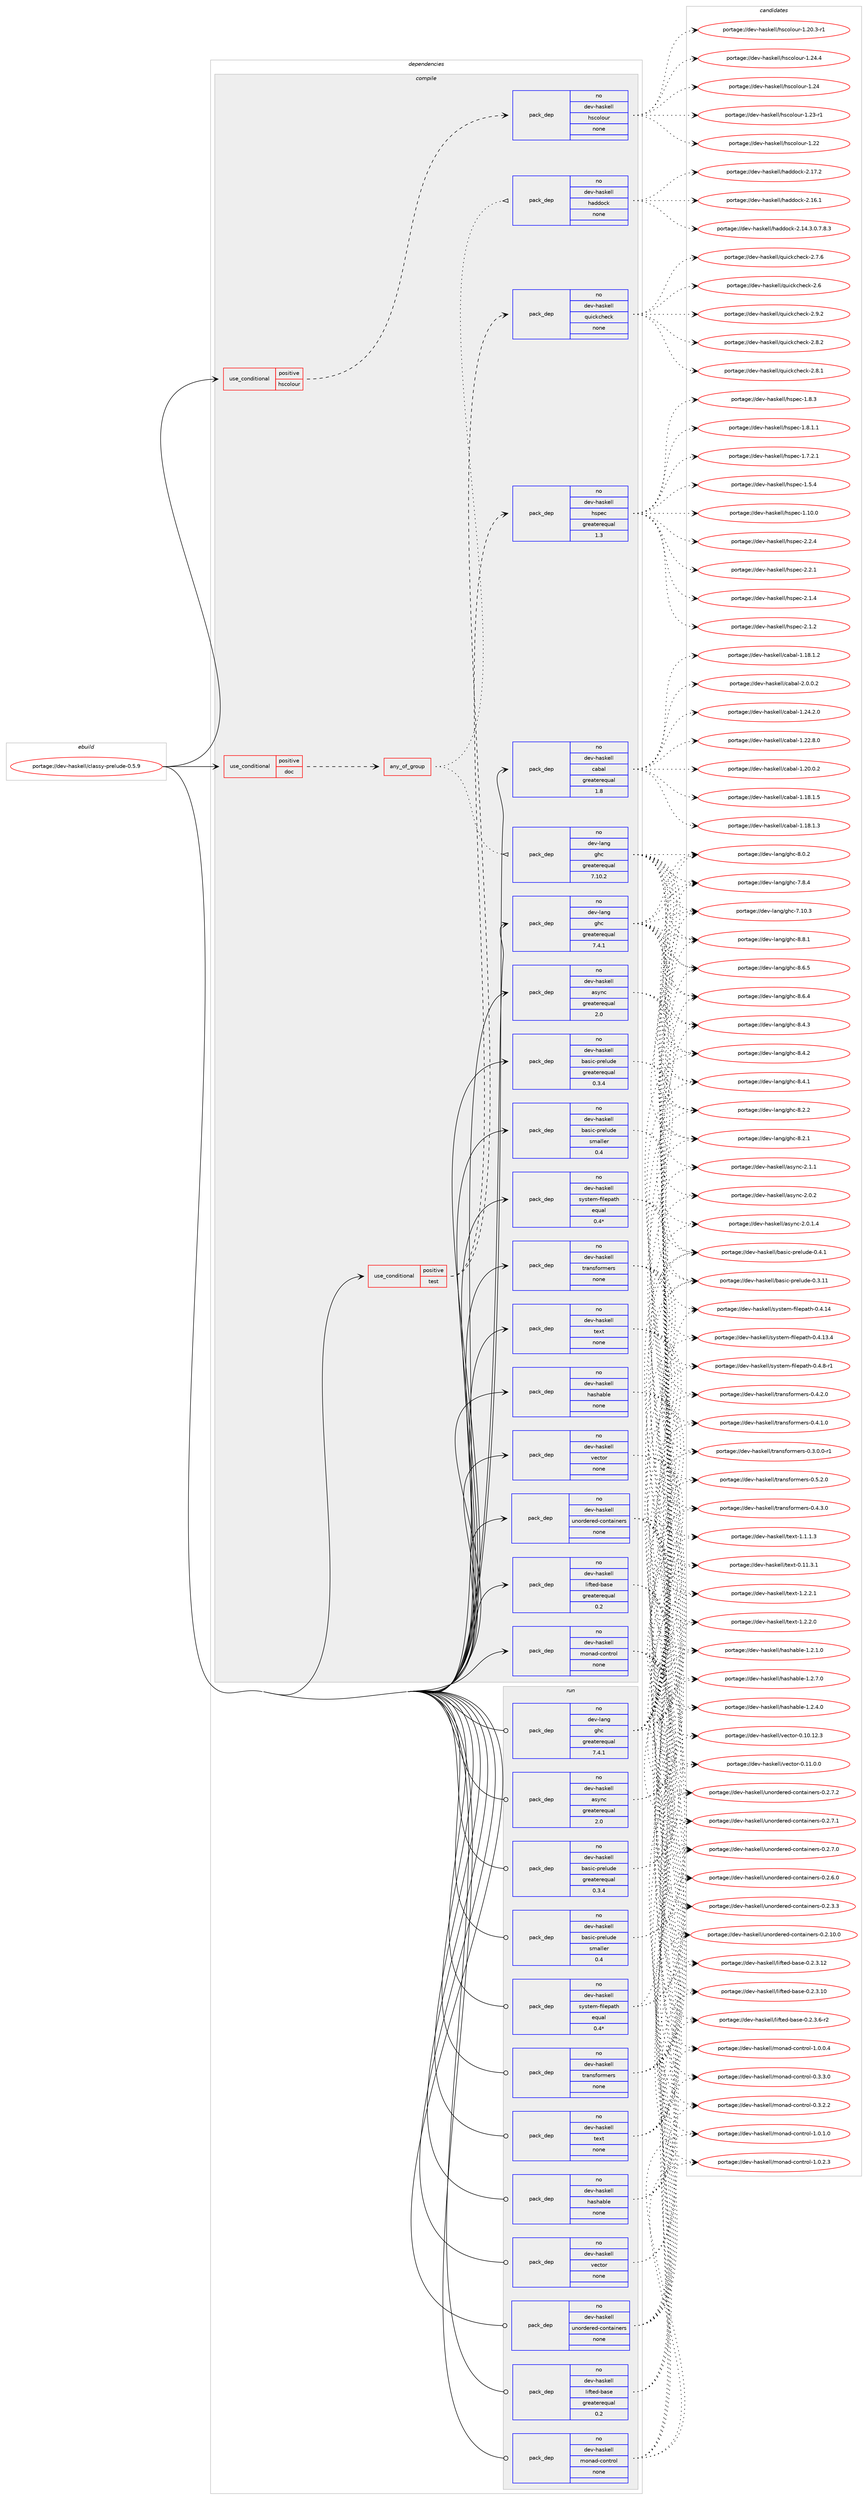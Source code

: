 digraph prolog {

# *************
# Graph options
# *************

newrank=true;
concentrate=true;
compound=true;
graph [rankdir=LR,fontname=Helvetica,fontsize=10,ranksep=1.5];#, ranksep=2.5, nodesep=0.2];
edge  [arrowhead=vee];
node  [fontname=Helvetica,fontsize=10];

# **********
# The ebuild
# **********

subgraph cluster_leftcol {
color=gray;
rank=same;
label=<<i>ebuild</i>>;
id [label="portage://dev-haskell/classy-prelude-0.5.9", color=red, width=4, href="../dev-haskell/classy-prelude-0.5.9.svg"];
}

# ****************
# The dependencies
# ****************

subgraph cluster_midcol {
color=gray;
label=<<i>dependencies</i>>;
subgraph cluster_compile {
fillcolor="#eeeeee";
style=filled;
label=<<i>compile</i>>;
subgraph cond134633 {
dependency568300 [label=<<TABLE BORDER="0" CELLBORDER="1" CELLSPACING="0" CELLPADDING="4"><TR><TD ROWSPAN="3" CELLPADDING="10">use_conditional</TD></TR><TR><TD>positive</TD></TR><TR><TD>doc</TD></TR></TABLE>>, shape=none, color=red];
subgraph any6698 {
dependency568301 [label=<<TABLE BORDER="0" CELLBORDER="1" CELLSPACING="0" CELLPADDING="4"><TR><TD CELLPADDING="10">any_of_group</TD></TR></TABLE>>, shape=none, color=red];subgraph pack426732 {
dependency568302 [label=<<TABLE BORDER="0" CELLBORDER="1" CELLSPACING="0" CELLPADDING="4" WIDTH="220"><TR><TD ROWSPAN="6" CELLPADDING="30">pack_dep</TD></TR><TR><TD WIDTH="110">no</TD></TR><TR><TD>dev-haskell</TD></TR><TR><TD>haddock</TD></TR><TR><TD>none</TD></TR><TR><TD></TD></TR></TABLE>>, shape=none, color=blue];
}
dependency568301:e -> dependency568302:w [weight=20,style="dotted",arrowhead="oinv"];
subgraph pack426733 {
dependency568303 [label=<<TABLE BORDER="0" CELLBORDER="1" CELLSPACING="0" CELLPADDING="4" WIDTH="220"><TR><TD ROWSPAN="6" CELLPADDING="30">pack_dep</TD></TR><TR><TD WIDTH="110">no</TD></TR><TR><TD>dev-lang</TD></TR><TR><TD>ghc</TD></TR><TR><TD>greaterequal</TD></TR><TR><TD>7.10.2</TD></TR></TABLE>>, shape=none, color=blue];
}
dependency568301:e -> dependency568303:w [weight=20,style="dotted",arrowhead="oinv"];
}
dependency568300:e -> dependency568301:w [weight=20,style="dashed",arrowhead="vee"];
}
id:e -> dependency568300:w [weight=20,style="solid",arrowhead="vee"];
subgraph cond134634 {
dependency568304 [label=<<TABLE BORDER="0" CELLBORDER="1" CELLSPACING="0" CELLPADDING="4"><TR><TD ROWSPAN="3" CELLPADDING="10">use_conditional</TD></TR><TR><TD>positive</TD></TR><TR><TD>hscolour</TD></TR></TABLE>>, shape=none, color=red];
subgraph pack426734 {
dependency568305 [label=<<TABLE BORDER="0" CELLBORDER="1" CELLSPACING="0" CELLPADDING="4" WIDTH="220"><TR><TD ROWSPAN="6" CELLPADDING="30">pack_dep</TD></TR><TR><TD WIDTH="110">no</TD></TR><TR><TD>dev-haskell</TD></TR><TR><TD>hscolour</TD></TR><TR><TD>none</TD></TR><TR><TD></TD></TR></TABLE>>, shape=none, color=blue];
}
dependency568304:e -> dependency568305:w [weight=20,style="dashed",arrowhead="vee"];
}
id:e -> dependency568304:w [weight=20,style="solid",arrowhead="vee"];
subgraph cond134635 {
dependency568306 [label=<<TABLE BORDER="0" CELLBORDER="1" CELLSPACING="0" CELLPADDING="4"><TR><TD ROWSPAN="3" CELLPADDING="10">use_conditional</TD></TR><TR><TD>positive</TD></TR><TR><TD>test</TD></TR></TABLE>>, shape=none, color=red];
subgraph pack426735 {
dependency568307 [label=<<TABLE BORDER="0" CELLBORDER="1" CELLSPACING="0" CELLPADDING="4" WIDTH="220"><TR><TD ROWSPAN="6" CELLPADDING="30">pack_dep</TD></TR><TR><TD WIDTH="110">no</TD></TR><TR><TD>dev-haskell</TD></TR><TR><TD>hspec</TD></TR><TR><TD>greaterequal</TD></TR><TR><TD>1.3</TD></TR></TABLE>>, shape=none, color=blue];
}
dependency568306:e -> dependency568307:w [weight=20,style="dashed",arrowhead="vee"];
subgraph pack426736 {
dependency568308 [label=<<TABLE BORDER="0" CELLBORDER="1" CELLSPACING="0" CELLPADDING="4" WIDTH="220"><TR><TD ROWSPAN="6" CELLPADDING="30">pack_dep</TD></TR><TR><TD WIDTH="110">no</TD></TR><TR><TD>dev-haskell</TD></TR><TR><TD>quickcheck</TD></TR><TR><TD>none</TD></TR><TR><TD></TD></TR></TABLE>>, shape=none, color=blue];
}
dependency568306:e -> dependency568308:w [weight=20,style="dashed",arrowhead="vee"];
}
id:e -> dependency568306:w [weight=20,style="solid",arrowhead="vee"];
subgraph pack426737 {
dependency568309 [label=<<TABLE BORDER="0" CELLBORDER="1" CELLSPACING="0" CELLPADDING="4" WIDTH="220"><TR><TD ROWSPAN="6" CELLPADDING="30">pack_dep</TD></TR><TR><TD WIDTH="110">no</TD></TR><TR><TD>dev-haskell</TD></TR><TR><TD>async</TD></TR><TR><TD>greaterequal</TD></TR><TR><TD>2.0</TD></TR></TABLE>>, shape=none, color=blue];
}
id:e -> dependency568309:w [weight=20,style="solid",arrowhead="vee"];
subgraph pack426738 {
dependency568310 [label=<<TABLE BORDER="0" CELLBORDER="1" CELLSPACING="0" CELLPADDING="4" WIDTH="220"><TR><TD ROWSPAN="6" CELLPADDING="30">pack_dep</TD></TR><TR><TD WIDTH="110">no</TD></TR><TR><TD>dev-haskell</TD></TR><TR><TD>basic-prelude</TD></TR><TR><TD>greaterequal</TD></TR><TR><TD>0.3.4</TD></TR></TABLE>>, shape=none, color=blue];
}
id:e -> dependency568310:w [weight=20,style="solid",arrowhead="vee"];
subgraph pack426739 {
dependency568311 [label=<<TABLE BORDER="0" CELLBORDER="1" CELLSPACING="0" CELLPADDING="4" WIDTH="220"><TR><TD ROWSPAN="6" CELLPADDING="30">pack_dep</TD></TR><TR><TD WIDTH="110">no</TD></TR><TR><TD>dev-haskell</TD></TR><TR><TD>basic-prelude</TD></TR><TR><TD>smaller</TD></TR><TR><TD>0.4</TD></TR></TABLE>>, shape=none, color=blue];
}
id:e -> dependency568311:w [weight=20,style="solid",arrowhead="vee"];
subgraph pack426740 {
dependency568312 [label=<<TABLE BORDER="0" CELLBORDER="1" CELLSPACING="0" CELLPADDING="4" WIDTH="220"><TR><TD ROWSPAN="6" CELLPADDING="30">pack_dep</TD></TR><TR><TD WIDTH="110">no</TD></TR><TR><TD>dev-haskell</TD></TR><TR><TD>cabal</TD></TR><TR><TD>greaterequal</TD></TR><TR><TD>1.8</TD></TR></TABLE>>, shape=none, color=blue];
}
id:e -> dependency568312:w [weight=20,style="solid",arrowhead="vee"];
subgraph pack426741 {
dependency568313 [label=<<TABLE BORDER="0" CELLBORDER="1" CELLSPACING="0" CELLPADDING="4" WIDTH="220"><TR><TD ROWSPAN="6" CELLPADDING="30">pack_dep</TD></TR><TR><TD WIDTH="110">no</TD></TR><TR><TD>dev-haskell</TD></TR><TR><TD>hashable</TD></TR><TR><TD>none</TD></TR><TR><TD></TD></TR></TABLE>>, shape=none, color=blue];
}
id:e -> dependency568313:w [weight=20,style="solid",arrowhead="vee"];
subgraph pack426742 {
dependency568314 [label=<<TABLE BORDER="0" CELLBORDER="1" CELLSPACING="0" CELLPADDING="4" WIDTH="220"><TR><TD ROWSPAN="6" CELLPADDING="30">pack_dep</TD></TR><TR><TD WIDTH="110">no</TD></TR><TR><TD>dev-haskell</TD></TR><TR><TD>lifted-base</TD></TR><TR><TD>greaterequal</TD></TR><TR><TD>0.2</TD></TR></TABLE>>, shape=none, color=blue];
}
id:e -> dependency568314:w [weight=20,style="solid",arrowhead="vee"];
subgraph pack426743 {
dependency568315 [label=<<TABLE BORDER="0" CELLBORDER="1" CELLSPACING="0" CELLPADDING="4" WIDTH="220"><TR><TD ROWSPAN="6" CELLPADDING="30">pack_dep</TD></TR><TR><TD WIDTH="110">no</TD></TR><TR><TD>dev-haskell</TD></TR><TR><TD>monad-control</TD></TR><TR><TD>none</TD></TR><TR><TD></TD></TR></TABLE>>, shape=none, color=blue];
}
id:e -> dependency568315:w [weight=20,style="solid",arrowhead="vee"];
subgraph pack426744 {
dependency568316 [label=<<TABLE BORDER="0" CELLBORDER="1" CELLSPACING="0" CELLPADDING="4" WIDTH="220"><TR><TD ROWSPAN="6" CELLPADDING="30">pack_dep</TD></TR><TR><TD WIDTH="110">no</TD></TR><TR><TD>dev-haskell</TD></TR><TR><TD>system-filepath</TD></TR><TR><TD>equal</TD></TR><TR><TD>0.4*</TD></TR></TABLE>>, shape=none, color=blue];
}
id:e -> dependency568316:w [weight=20,style="solid",arrowhead="vee"];
subgraph pack426745 {
dependency568317 [label=<<TABLE BORDER="0" CELLBORDER="1" CELLSPACING="0" CELLPADDING="4" WIDTH="220"><TR><TD ROWSPAN="6" CELLPADDING="30">pack_dep</TD></TR><TR><TD WIDTH="110">no</TD></TR><TR><TD>dev-haskell</TD></TR><TR><TD>text</TD></TR><TR><TD>none</TD></TR><TR><TD></TD></TR></TABLE>>, shape=none, color=blue];
}
id:e -> dependency568317:w [weight=20,style="solid",arrowhead="vee"];
subgraph pack426746 {
dependency568318 [label=<<TABLE BORDER="0" CELLBORDER="1" CELLSPACING="0" CELLPADDING="4" WIDTH="220"><TR><TD ROWSPAN="6" CELLPADDING="30">pack_dep</TD></TR><TR><TD WIDTH="110">no</TD></TR><TR><TD>dev-haskell</TD></TR><TR><TD>transformers</TD></TR><TR><TD>none</TD></TR><TR><TD></TD></TR></TABLE>>, shape=none, color=blue];
}
id:e -> dependency568318:w [weight=20,style="solid",arrowhead="vee"];
subgraph pack426747 {
dependency568319 [label=<<TABLE BORDER="0" CELLBORDER="1" CELLSPACING="0" CELLPADDING="4" WIDTH="220"><TR><TD ROWSPAN="6" CELLPADDING="30">pack_dep</TD></TR><TR><TD WIDTH="110">no</TD></TR><TR><TD>dev-haskell</TD></TR><TR><TD>unordered-containers</TD></TR><TR><TD>none</TD></TR><TR><TD></TD></TR></TABLE>>, shape=none, color=blue];
}
id:e -> dependency568319:w [weight=20,style="solid",arrowhead="vee"];
subgraph pack426748 {
dependency568320 [label=<<TABLE BORDER="0" CELLBORDER="1" CELLSPACING="0" CELLPADDING="4" WIDTH="220"><TR><TD ROWSPAN="6" CELLPADDING="30">pack_dep</TD></TR><TR><TD WIDTH="110">no</TD></TR><TR><TD>dev-haskell</TD></TR><TR><TD>vector</TD></TR><TR><TD>none</TD></TR><TR><TD></TD></TR></TABLE>>, shape=none, color=blue];
}
id:e -> dependency568320:w [weight=20,style="solid",arrowhead="vee"];
subgraph pack426749 {
dependency568321 [label=<<TABLE BORDER="0" CELLBORDER="1" CELLSPACING="0" CELLPADDING="4" WIDTH="220"><TR><TD ROWSPAN="6" CELLPADDING="30">pack_dep</TD></TR><TR><TD WIDTH="110">no</TD></TR><TR><TD>dev-lang</TD></TR><TR><TD>ghc</TD></TR><TR><TD>greaterequal</TD></TR><TR><TD>7.4.1</TD></TR></TABLE>>, shape=none, color=blue];
}
id:e -> dependency568321:w [weight=20,style="solid",arrowhead="vee"];
}
subgraph cluster_compileandrun {
fillcolor="#eeeeee";
style=filled;
label=<<i>compile and run</i>>;
}
subgraph cluster_run {
fillcolor="#eeeeee";
style=filled;
label=<<i>run</i>>;
subgraph pack426750 {
dependency568322 [label=<<TABLE BORDER="0" CELLBORDER="1" CELLSPACING="0" CELLPADDING="4" WIDTH="220"><TR><TD ROWSPAN="6" CELLPADDING="30">pack_dep</TD></TR><TR><TD WIDTH="110">no</TD></TR><TR><TD>dev-haskell</TD></TR><TR><TD>async</TD></TR><TR><TD>greaterequal</TD></TR><TR><TD>2.0</TD></TR></TABLE>>, shape=none, color=blue];
}
id:e -> dependency568322:w [weight=20,style="solid",arrowhead="odot"];
subgraph pack426751 {
dependency568323 [label=<<TABLE BORDER="0" CELLBORDER="1" CELLSPACING="0" CELLPADDING="4" WIDTH="220"><TR><TD ROWSPAN="6" CELLPADDING="30">pack_dep</TD></TR><TR><TD WIDTH="110">no</TD></TR><TR><TD>dev-haskell</TD></TR><TR><TD>basic-prelude</TD></TR><TR><TD>greaterequal</TD></TR><TR><TD>0.3.4</TD></TR></TABLE>>, shape=none, color=blue];
}
id:e -> dependency568323:w [weight=20,style="solid",arrowhead="odot"];
subgraph pack426752 {
dependency568324 [label=<<TABLE BORDER="0" CELLBORDER="1" CELLSPACING="0" CELLPADDING="4" WIDTH="220"><TR><TD ROWSPAN="6" CELLPADDING="30">pack_dep</TD></TR><TR><TD WIDTH="110">no</TD></TR><TR><TD>dev-haskell</TD></TR><TR><TD>basic-prelude</TD></TR><TR><TD>smaller</TD></TR><TR><TD>0.4</TD></TR></TABLE>>, shape=none, color=blue];
}
id:e -> dependency568324:w [weight=20,style="solid",arrowhead="odot"];
subgraph pack426753 {
dependency568325 [label=<<TABLE BORDER="0" CELLBORDER="1" CELLSPACING="0" CELLPADDING="4" WIDTH="220"><TR><TD ROWSPAN="6" CELLPADDING="30">pack_dep</TD></TR><TR><TD WIDTH="110">no</TD></TR><TR><TD>dev-haskell</TD></TR><TR><TD>hashable</TD></TR><TR><TD>none</TD></TR><TR><TD></TD></TR></TABLE>>, shape=none, color=blue];
}
id:e -> dependency568325:w [weight=20,style="solid",arrowhead="odot"];
subgraph pack426754 {
dependency568326 [label=<<TABLE BORDER="0" CELLBORDER="1" CELLSPACING="0" CELLPADDING="4" WIDTH="220"><TR><TD ROWSPAN="6" CELLPADDING="30">pack_dep</TD></TR><TR><TD WIDTH="110">no</TD></TR><TR><TD>dev-haskell</TD></TR><TR><TD>lifted-base</TD></TR><TR><TD>greaterequal</TD></TR><TR><TD>0.2</TD></TR></TABLE>>, shape=none, color=blue];
}
id:e -> dependency568326:w [weight=20,style="solid",arrowhead="odot"];
subgraph pack426755 {
dependency568327 [label=<<TABLE BORDER="0" CELLBORDER="1" CELLSPACING="0" CELLPADDING="4" WIDTH="220"><TR><TD ROWSPAN="6" CELLPADDING="30">pack_dep</TD></TR><TR><TD WIDTH="110">no</TD></TR><TR><TD>dev-haskell</TD></TR><TR><TD>monad-control</TD></TR><TR><TD>none</TD></TR><TR><TD></TD></TR></TABLE>>, shape=none, color=blue];
}
id:e -> dependency568327:w [weight=20,style="solid",arrowhead="odot"];
subgraph pack426756 {
dependency568328 [label=<<TABLE BORDER="0" CELLBORDER="1" CELLSPACING="0" CELLPADDING="4" WIDTH="220"><TR><TD ROWSPAN="6" CELLPADDING="30">pack_dep</TD></TR><TR><TD WIDTH="110">no</TD></TR><TR><TD>dev-haskell</TD></TR><TR><TD>system-filepath</TD></TR><TR><TD>equal</TD></TR><TR><TD>0.4*</TD></TR></TABLE>>, shape=none, color=blue];
}
id:e -> dependency568328:w [weight=20,style="solid",arrowhead="odot"];
subgraph pack426757 {
dependency568329 [label=<<TABLE BORDER="0" CELLBORDER="1" CELLSPACING="0" CELLPADDING="4" WIDTH="220"><TR><TD ROWSPAN="6" CELLPADDING="30">pack_dep</TD></TR><TR><TD WIDTH="110">no</TD></TR><TR><TD>dev-haskell</TD></TR><TR><TD>text</TD></TR><TR><TD>none</TD></TR><TR><TD></TD></TR></TABLE>>, shape=none, color=blue];
}
id:e -> dependency568329:w [weight=20,style="solid",arrowhead="odot"];
subgraph pack426758 {
dependency568330 [label=<<TABLE BORDER="0" CELLBORDER="1" CELLSPACING="0" CELLPADDING="4" WIDTH="220"><TR><TD ROWSPAN="6" CELLPADDING="30">pack_dep</TD></TR><TR><TD WIDTH="110">no</TD></TR><TR><TD>dev-haskell</TD></TR><TR><TD>transformers</TD></TR><TR><TD>none</TD></TR><TR><TD></TD></TR></TABLE>>, shape=none, color=blue];
}
id:e -> dependency568330:w [weight=20,style="solid",arrowhead="odot"];
subgraph pack426759 {
dependency568331 [label=<<TABLE BORDER="0" CELLBORDER="1" CELLSPACING="0" CELLPADDING="4" WIDTH="220"><TR><TD ROWSPAN="6" CELLPADDING="30">pack_dep</TD></TR><TR><TD WIDTH="110">no</TD></TR><TR><TD>dev-haskell</TD></TR><TR><TD>unordered-containers</TD></TR><TR><TD>none</TD></TR><TR><TD></TD></TR></TABLE>>, shape=none, color=blue];
}
id:e -> dependency568331:w [weight=20,style="solid",arrowhead="odot"];
subgraph pack426760 {
dependency568332 [label=<<TABLE BORDER="0" CELLBORDER="1" CELLSPACING="0" CELLPADDING="4" WIDTH="220"><TR><TD ROWSPAN="6" CELLPADDING="30">pack_dep</TD></TR><TR><TD WIDTH="110">no</TD></TR><TR><TD>dev-haskell</TD></TR><TR><TD>vector</TD></TR><TR><TD>none</TD></TR><TR><TD></TD></TR></TABLE>>, shape=none, color=blue];
}
id:e -> dependency568332:w [weight=20,style="solid",arrowhead="odot"];
subgraph pack426761 {
dependency568333 [label=<<TABLE BORDER="0" CELLBORDER="1" CELLSPACING="0" CELLPADDING="4" WIDTH="220"><TR><TD ROWSPAN="6" CELLPADDING="30">pack_dep</TD></TR><TR><TD WIDTH="110">no</TD></TR><TR><TD>dev-lang</TD></TR><TR><TD>ghc</TD></TR><TR><TD>greaterequal</TD></TR><TR><TD>7.4.1</TD></TR></TABLE>>, shape=none, color=blue];
}
id:e -> dependency568333:w [weight=20,style="solid",arrowhead="odot"];
}
}

# **************
# The candidates
# **************

subgraph cluster_choices {
rank=same;
color=gray;
label=<<i>candidates</i>>;

subgraph choice426732 {
color=black;
nodesep=1;
choice100101118451049711510710110810847104971001001119910745504649554650 [label="portage://dev-haskell/haddock-2.17.2", color=red, width=4,href="../dev-haskell/haddock-2.17.2.svg"];
choice100101118451049711510710110810847104971001001119910745504649544649 [label="portage://dev-haskell/haddock-2.16.1", color=red, width=4,href="../dev-haskell/haddock-2.16.1.svg"];
choice1001011184510497115107101108108471049710010011199107455046495246514648465546564651 [label="portage://dev-haskell/haddock-2.14.3.0.7.8.3", color=red, width=4,href="../dev-haskell/haddock-2.14.3.0.7.8.3.svg"];
dependency568302:e -> choice100101118451049711510710110810847104971001001119910745504649554650:w [style=dotted,weight="100"];
dependency568302:e -> choice100101118451049711510710110810847104971001001119910745504649544649:w [style=dotted,weight="100"];
dependency568302:e -> choice1001011184510497115107101108108471049710010011199107455046495246514648465546564651:w [style=dotted,weight="100"];
}
subgraph choice426733 {
color=black;
nodesep=1;
choice10010111845108971101034710310499455646564649 [label="portage://dev-lang/ghc-8.8.1", color=red, width=4,href="../dev-lang/ghc-8.8.1.svg"];
choice10010111845108971101034710310499455646544653 [label="portage://dev-lang/ghc-8.6.5", color=red, width=4,href="../dev-lang/ghc-8.6.5.svg"];
choice10010111845108971101034710310499455646544652 [label="portage://dev-lang/ghc-8.6.4", color=red, width=4,href="../dev-lang/ghc-8.6.4.svg"];
choice10010111845108971101034710310499455646524651 [label="portage://dev-lang/ghc-8.4.3", color=red, width=4,href="../dev-lang/ghc-8.4.3.svg"];
choice10010111845108971101034710310499455646524650 [label="portage://dev-lang/ghc-8.4.2", color=red, width=4,href="../dev-lang/ghc-8.4.2.svg"];
choice10010111845108971101034710310499455646524649 [label="portage://dev-lang/ghc-8.4.1", color=red, width=4,href="../dev-lang/ghc-8.4.1.svg"];
choice10010111845108971101034710310499455646504650 [label="portage://dev-lang/ghc-8.2.2", color=red, width=4,href="../dev-lang/ghc-8.2.2.svg"];
choice10010111845108971101034710310499455646504649 [label="portage://dev-lang/ghc-8.2.1", color=red, width=4,href="../dev-lang/ghc-8.2.1.svg"];
choice10010111845108971101034710310499455646484650 [label="portage://dev-lang/ghc-8.0.2", color=red, width=4,href="../dev-lang/ghc-8.0.2.svg"];
choice10010111845108971101034710310499455546564652 [label="portage://dev-lang/ghc-7.8.4", color=red, width=4,href="../dev-lang/ghc-7.8.4.svg"];
choice1001011184510897110103471031049945554649484651 [label="portage://dev-lang/ghc-7.10.3", color=red, width=4,href="../dev-lang/ghc-7.10.3.svg"];
dependency568303:e -> choice10010111845108971101034710310499455646564649:w [style=dotted,weight="100"];
dependency568303:e -> choice10010111845108971101034710310499455646544653:w [style=dotted,weight="100"];
dependency568303:e -> choice10010111845108971101034710310499455646544652:w [style=dotted,weight="100"];
dependency568303:e -> choice10010111845108971101034710310499455646524651:w [style=dotted,weight="100"];
dependency568303:e -> choice10010111845108971101034710310499455646524650:w [style=dotted,weight="100"];
dependency568303:e -> choice10010111845108971101034710310499455646524649:w [style=dotted,weight="100"];
dependency568303:e -> choice10010111845108971101034710310499455646504650:w [style=dotted,weight="100"];
dependency568303:e -> choice10010111845108971101034710310499455646504649:w [style=dotted,weight="100"];
dependency568303:e -> choice10010111845108971101034710310499455646484650:w [style=dotted,weight="100"];
dependency568303:e -> choice10010111845108971101034710310499455546564652:w [style=dotted,weight="100"];
dependency568303:e -> choice1001011184510897110103471031049945554649484651:w [style=dotted,weight="100"];
}
subgraph choice426734 {
color=black;
nodesep=1;
choice1001011184510497115107101108108471041159911110811111711445494650524652 [label="portage://dev-haskell/hscolour-1.24.4", color=red, width=4,href="../dev-haskell/hscolour-1.24.4.svg"];
choice100101118451049711510710110810847104115991111081111171144549465052 [label="portage://dev-haskell/hscolour-1.24", color=red, width=4,href="../dev-haskell/hscolour-1.24.svg"];
choice1001011184510497115107101108108471041159911110811111711445494650514511449 [label="portage://dev-haskell/hscolour-1.23-r1", color=red, width=4,href="../dev-haskell/hscolour-1.23-r1.svg"];
choice100101118451049711510710110810847104115991111081111171144549465050 [label="portage://dev-haskell/hscolour-1.22", color=red, width=4,href="../dev-haskell/hscolour-1.22.svg"];
choice10010111845104971151071011081084710411599111108111117114454946504846514511449 [label="portage://dev-haskell/hscolour-1.20.3-r1", color=red, width=4,href="../dev-haskell/hscolour-1.20.3-r1.svg"];
dependency568305:e -> choice1001011184510497115107101108108471041159911110811111711445494650524652:w [style=dotted,weight="100"];
dependency568305:e -> choice100101118451049711510710110810847104115991111081111171144549465052:w [style=dotted,weight="100"];
dependency568305:e -> choice1001011184510497115107101108108471041159911110811111711445494650514511449:w [style=dotted,weight="100"];
dependency568305:e -> choice100101118451049711510710110810847104115991111081111171144549465050:w [style=dotted,weight="100"];
dependency568305:e -> choice10010111845104971151071011081084710411599111108111117114454946504846514511449:w [style=dotted,weight="100"];
}
subgraph choice426735 {
color=black;
nodesep=1;
choice10010111845104971151071011081084710411511210199455046504652 [label="portage://dev-haskell/hspec-2.2.4", color=red, width=4,href="../dev-haskell/hspec-2.2.4.svg"];
choice10010111845104971151071011081084710411511210199455046504649 [label="portage://dev-haskell/hspec-2.2.1", color=red, width=4,href="../dev-haskell/hspec-2.2.1.svg"];
choice10010111845104971151071011081084710411511210199455046494652 [label="portage://dev-haskell/hspec-2.1.4", color=red, width=4,href="../dev-haskell/hspec-2.1.4.svg"];
choice10010111845104971151071011081084710411511210199455046494650 [label="portage://dev-haskell/hspec-2.1.2", color=red, width=4,href="../dev-haskell/hspec-2.1.2.svg"];
choice10010111845104971151071011081084710411511210199454946564651 [label="portage://dev-haskell/hspec-1.8.3", color=red, width=4,href="../dev-haskell/hspec-1.8.3.svg"];
choice100101118451049711510710110810847104115112101994549465646494649 [label="portage://dev-haskell/hspec-1.8.1.1", color=red, width=4,href="../dev-haskell/hspec-1.8.1.1.svg"];
choice100101118451049711510710110810847104115112101994549465546504649 [label="portage://dev-haskell/hspec-1.7.2.1", color=red, width=4,href="../dev-haskell/hspec-1.7.2.1.svg"];
choice10010111845104971151071011081084710411511210199454946534652 [label="portage://dev-haskell/hspec-1.5.4", color=red, width=4,href="../dev-haskell/hspec-1.5.4.svg"];
choice1001011184510497115107101108108471041151121019945494649484648 [label="portage://dev-haskell/hspec-1.10.0", color=red, width=4,href="../dev-haskell/hspec-1.10.0.svg"];
dependency568307:e -> choice10010111845104971151071011081084710411511210199455046504652:w [style=dotted,weight="100"];
dependency568307:e -> choice10010111845104971151071011081084710411511210199455046504649:w [style=dotted,weight="100"];
dependency568307:e -> choice10010111845104971151071011081084710411511210199455046494652:w [style=dotted,weight="100"];
dependency568307:e -> choice10010111845104971151071011081084710411511210199455046494650:w [style=dotted,weight="100"];
dependency568307:e -> choice10010111845104971151071011081084710411511210199454946564651:w [style=dotted,weight="100"];
dependency568307:e -> choice100101118451049711510710110810847104115112101994549465646494649:w [style=dotted,weight="100"];
dependency568307:e -> choice100101118451049711510710110810847104115112101994549465546504649:w [style=dotted,weight="100"];
dependency568307:e -> choice10010111845104971151071011081084710411511210199454946534652:w [style=dotted,weight="100"];
dependency568307:e -> choice1001011184510497115107101108108471041151121019945494649484648:w [style=dotted,weight="100"];
}
subgraph choice426736 {
color=black;
nodesep=1;
choice100101118451049711510710110810847113117105991079910410199107455046574650 [label="portage://dev-haskell/quickcheck-2.9.2", color=red, width=4,href="../dev-haskell/quickcheck-2.9.2.svg"];
choice100101118451049711510710110810847113117105991079910410199107455046564650 [label="portage://dev-haskell/quickcheck-2.8.2", color=red, width=4,href="../dev-haskell/quickcheck-2.8.2.svg"];
choice100101118451049711510710110810847113117105991079910410199107455046564649 [label="portage://dev-haskell/quickcheck-2.8.1", color=red, width=4,href="../dev-haskell/quickcheck-2.8.1.svg"];
choice100101118451049711510710110810847113117105991079910410199107455046554654 [label="portage://dev-haskell/quickcheck-2.7.6", color=red, width=4,href="../dev-haskell/quickcheck-2.7.6.svg"];
choice10010111845104971151071011081084711311710599107991041019910745504654 [label="portage://dev-haskell/quickcheck-2.6", color=red, width=4,href="../dev-haskell/quickcheck-2.6.svg"];
dependency568308:e -> choice100101118451049711510710110810847113117105991079910410199107455046574650:w [style=dotted,weight="100"];
dependency568308:e -> choice100101118451049711510710110810847113117105991079910410199107455046564650:w [style=dotted,weight="100"];
dependency568308:e -> choice100101118451049711510710110810847113117105991079910410199107455046564649:w [style=dotted,weight="100"];
dependency568308:e -> choice100101118451049711510710110810847113117105991079910410199107455046554654:w [style=dotted,weight="100"];
dependency568308:e -> choice10010111845104971151071011081084711311710599107991041019910745504654:w [style=dotted,weight="100"];
}
subgraph choice426737 {
color=black;
nodesep=1;
choice1001011184510497115107101108108479711512111099455046494649 [label="portage://dev-haskell/async-2.1.1", color=red, width=4,href="../dev-haskell/async-2.1.1.svg"];
choice1001011184510497115107101108108479711512111099455046484650 [label="portage://dev-haskell/async-2.0.2", color=red, width=4,href="../dev-haskell/async-2.0.2.svg"];
choice10010111845104971151071011081084797115121110994550464846494652 [label="portage://dev-haskell/async-2.0.1.4", color=red, width=4,href="../dev-haskell/async-2.0.1.4.svg"];
dependency568309:e -> choice1001011184510497115107101108108479711512111099455046494649:w [style=dotted,weight="100"];
dependency568309:e -> choice1001011184510497115107101108108479711512111099455046484650:w [style=dotted,weight="100"];
dependency568309:e -> choice10010111845104971151071011081084797115121110994550464846494652:w [style=dotted,weight="100"];
}
subgraph choice426738 {
color=black;
nodesep=1;
choice10010111845104971151071011081084798971151059945112114101108117100101454846524649 [label="portage://dev-haskell/basic-prelude-0.4.1", color=red, width=4,href="../dev-haskell/basic-prelude-0.4.1.svg"];
choice1001011184510497115107101108108479897115105994511211410110811710010145484651464949 [label="portage://dev-haskell/basic-prelude-0.3.11", color=red, width=4,href="../dev-haskell/basic-prelude-0.3.11.svg"];
dependency568310:e -> choice10010111845104971151071011081084798971151059945112114101108117100101454846524649:w [style=dotted,weight="100"];
dependency568310:e -> choice1001011184510497115107101108108479897115105994511211410110811710010145484651464949:w [style=dotted,weight="100"];
}
subgraph choice426739 {
color=black;
nodesep=1;
choice10010111845104971151071011081084798971151059945112114101108117100101454846524649 [label="portage://dev-haskell/basic-prelude-0.4.1", color=red, width=4,href="../dev-haskell/basic-prelude-0.4.1.svg"];
choice1001011184510497115107101108108479897115105994511211410110811710010145484651464949 [label="portage://dev-haskell/basic-prelude-0.3.11", color=red, width=4,href="../dev-haskell/basic-prelude-0.3.11.svg"];
dependency568311:e -> choice10010111845104971151071011081084798971151059945112114101108117100101454846524649:w [style=dotted,weight="100"];
dependency568311:e -> choice1001011184510497115107101108108479897115105994511211410110811710010145484651464949:w [style=dotted,weight="100"];
}
subgraph choice426740 {
color=black;
nodesep=1;
choice100101118451049711510710110810847999798971084550464846484650 [label="portage://dev-haskell/cabal-2.0.0.2", color=red, width=4,href="../dev-haskell/cabal-2.0.0.2.svg"];
choice10010111845104971151071011081084799979897108454946505246504648 [label="portage://dev-haskell/cabal-1.24.2.0", color=red, width=4,href="../dev-haskell/cabal-1.24.2.0.svg"];
choice10010111845104971151071011081084799979897108454946505046564648 [label="portage://dev-haskell/cabal-1.22.8.0", color=red, width=4,href="../dev-haskell/cabal-1.22.8.0.svg"];
choice10010111845104971151071011081084799979897108454946504846484650 [label="portage://dev-haskell/cabal-1.20.0.2", color=red, width=4,href="../dev-haskell/cabal-1.20.0.2.svg"];
choice10010111845104971151071011081084799979897108454946495646494653 [label="portage://dev-haskell/cabal-1.18.1.5", color=red, width=4,href="../dev-haskell/cabal-1.18.1.5.svg"];
choice10010111845104971151071011081084799979897108454946495646494651 [label="portage://dev-haskell/cabal-1.18.1.3", color=red, width=4,href="../dev-haskell/cabal-1.18.1.3.svg"];
choice10010111845104971151071011081084799979897108454946495646494650 [label="portage://dev-haskell/cabal-1.18.1.2", color=red, width=4,href="../dev-haskell/cabal-1.18.1.2.svg"];
dependency568312:e -> choice100101118451049711510710110810847999798971084550464846484650:w [style=dotted,weight="100"];
dependency568312:e -> choice10010111845104971151071011081084799979897108454946505246504648:w [style=dotted,weight="100"];
dependency568312:e -> choice10010111845104971151071011081084799979897108454946505046564648:w [style=dotted,weight="100"];
dependency568312:e -> choice10010111845104971151071011081084799979897108454946504846484650:w [style=dotted,weight="100"];
dependency568312:e -> choice10010111845104971151071011081084799979897108454946495646494653:w [style=dotted,weight="100"];
dependency568312:e -> choice10010111845104971151071011081084799979897108454946495646494651:w [style=dotted,weight="100"];
dependency568312:e -> choice10010111845104971151071011081084799979897108454946495646494650:w [style=dotted,weight="100"];
}
subgraph choice426741 {
color=black;
nodesep=1;
choice1001011184510497115107101108108471049711510497981081014549465046554648 [label="portage://dev-haskell/hashable-1.2.7.0", color=red, width=4,href="../dev-haskell/hashable-1.2.7.0.svg"];
choice1001011184510497115107101108108471049711510497981081014549465046524648 [label="portage://dev-haskell/hashable-1.2.4.0", color=red, width=4,href="../dev-haskell/hashable-1.2.4.0.svg"];
choice1001011184510497115107101108108471049711510497981081014549465046494648 [label="portage://dev-haskell/hashable-1.2.1.0", color=red, width=4,href="../dev-haskell/hashable-1.2.1.0.svg"];
dependency568313:e -> choice1001011184510497115107101108108471049711510497981081014549465046554648:w [style=dotted,weight="100"];
dependency568313:e -> choice1001011184510497115107101108108471049711510497981081014549465046524648:w [style=dotted,weight="100"];
dependency568313:e -> choice1001011184510497115107101108108471049711510497981081014549465046494648:w [style=dotted,weight="100"];
}
subgraph choice426742 {
color=black;
nodesep=1;
choice10010111845104971151071011081084710810510211610110045989711510145484650465146544511450 [label="portage://dev-haskell/lifted-base-0.2.3.6-r2", color=red, width=4,href="../dev-haskell/lifted-base-0.2.3.6-r2.svg"];
choice100101118451049711510710110810847108105102116101100459897115101454846504651464950 [label="portage://dev-haskell/lifted-base-0.2.3.12", color=red, width=4,href="../dev-haskell/lifted-base-0.2.3.12.svg"];
choice100101118451049711510710110810847108105102116101100459897115101454846504651464948 [label="portage://dev-haskell/lifted-base-0.2.3.10", color=red, width=4,href="../dev-haskell/lifted-base-0.2.3.10.svg"];
dependency568314:e -> choice10010111845104971151071011081084710810510211610110045989711510145484650465146544511450:w [style=dotted,weight="100"];
dependency568314:e -> choice100101118451049711510710110810847108105102116101100459897115101454846504651464950:w [style=dotted,weight="100"];
dependency568314:e -> choice100101118451049711510710110810847108105102116101100459897115101454846504651464948:w [style=dotted,weight="100"];
}
subgraph choice426743 {
color=black;
nodesep=1;
choice1001011184510497115107101108108471091111109710045991111101161141111084549464846504651 [label="portage://dev-haskell/monad-control-1.0.2.3", color=red, width=4,href="../dev-haskell/monad-control-1.0.2.3.svg"];
choice1001011184510497115107101108108471091111109710045991111101161141111084549464846494648 [label="portage://dev-haskell/monad-control-1.0.1.0", color=red, width=4,href="../dev-haskell/monad-control-1.0.1.0.svg"];
choice1001011184510497115107101108108471091111109710045991111101161141111084549464846484652 [label="portage://dev-haskell/monad-control-1.0.0.4", color=red, width=4,href="../dev-haskell/monad-control-1.0.0.4.svg"];
choice1001011184510497115107101108108471091111109710045991111101161141111084548465146514648 [label="portage://dev-haskell/monad-control-0.3.3.0", color=red, width=4,href="../dev-haskell/monad-control-0.3.3.0.svg"];
choice1001011184510497115107101108108471091111109710045991111101161141111084548465146504650 [label="portage://dev-haskell/monad-control-0.3.2.2", color=red, width=4,href="../dev-haskell/monad-control-0.3.2.2.svg"];
dependency568315:e -> choice1001011184510497115107101108108471091111109710045991111101161141111084549464846504651:w [style=dotted,weight="100"];
dependency568315:e -> choice1001011184510497115107101108108471091111109710045991111101161141111084549464846494648:w [style=dotted,weight="100"];
dependency568315:e -> choice1001011184510497115107101108108471091111109710045991111101161141111084549464846484652:w [style=dotted,weight="100"];
dependency568315:e -> choice1001011184510497115107101108108471091111109710045991111101161141111084548465146514648:w [style=dotted,weight="100"];
dependency568315:e -> choice1001011184510497115107101108108471091111109710045991111101161141111084548465146504650:w [style=dotted,weight="100"];
}
subgraph choice426744 {
color=black;
nodesep=1;
choice10010111845104971151071011081084711512111511610110945102105108101112971161044548465246564511449 [label="portage://dev-haskell/system-filepath-0.4.8-r1", color=red, width=4,href="../dev-haskell/system-filepath-0.4.8-r1.svg"];
choice100101118451049711510710110810847115121115116101109451021051081011129711610445484652464952 [label="portage://dev-haskell/system-filepath-0.4.14", color=red, width=4,href="../dev-haskell/system-filepath-0.4.14.svg"];
choice1001011184510497115107101108108471151211151161011094510210510810111297116104454846524649514652 [label="portage://dev-haskell/system-filepath-0.4.13.4", color=red, width=4,href="../dev-haskell/system-filepath-0.4.13.4.svg"];
dependency568316:e -> choice10010111845104971151071011081084711512111511610110945102105108101112971161044548465246564511449:w [style=dotted,weight="100"];
dependency568316:e -> choice100101118451049711510710110810847115121115116101109451021051081011129711610445484652464952:w [style=dotted,weight="100"];
dependency568316:e -> choice1001011184510497115107101108108471151211151161011094510210510810111297116104454846524649514652:w [style=dotted,weight="100"];
}
subgraph choice426745 {
color=black;
nodesep=1;
choice1001011184510497115107101108108471161011201164549465046504649 [label="portage://dev-haskell/text-1.2.2.1", color=red, width=4,href="../dev-haskell/text-1.2.2.1.svg"];
choice1001011184510497115107101108108471161011201164549465046504648 [label="portage://dev-haskell/text-1.2.2.0", color=red, width=4,href="../dev-haskell/text-1.2.2.0.svg"];
choice1001011184510497115107101108108471161011201164549464946494651 [label="portage://dev-haskell/text-1.1.1.3", color=red, width=4,href="../dev-haskell/text-1.1.1.3.svg"];
choice100101118451049711510710110810847116101120116454846494946514649 [label="portage://dev-haskell/text-0.11.3.1", color=red, width=4,href="../dev-haskell/text-0.11.3.1.svg"];
dependency568317:e -> choice1001011184510497115107101108108471161011201164549465046504649:w [style=dotted,weight="100"];
dependency568317:e -> choice1001011184510497115107101108108471161011201164549465046504648:w [style=dotted,weight="100"];
dependency568317:e -> choice1001011184510497115107101108108471161011201164549464946494651:w [style=dotted,weight="100"];
dependency568317:e -> choice100101118451049711510710110810847116101120116454846494946514649:w [style=dotted,weight="100"];
}
subgraph choice426746 {
color=black;
nodesep=1;
choice100101118451049711510710110810847116114971101151021111141091011141154548465346504648 [label="portage://dev-haskell/transformers-0.5.2.0", color=red, width=4,href="../dev-haskell/transformers-0.5.2.0.svg"];
choice100101118451049711510710110810847116114971101151021111141091011141154548465246514648 [label="portage://dev-haskell/transformers-0.4.3.0", color=red, width=4,href="../dev-haskell/transformers-0.4.3.0.svg"];
choice100101118451049711510710110810847116114971101151021111141091011141154548465246504648 [label="portage://dev-haskell/transformers-0.4.2.0", color=red, width=4,href="../dev-haskell/transformers-0.4.2.0.svg"];
choice100101118451049711510710110810847116114971101151021111141091011141154548465246494648 [label="portage://dev-haskell/transformers-0.4.1.0", color=red, width=4,href="../dev-haskell/transformers-0.4.1.0.svg"];
choice1001011184510497115107101108108471161149711011510211111410910111411545484651464846484511449 [label="portage://dev-haskell/transformers-0.3.0.0-r1", color=red, width=4,href="../dev-haskell/transformers-0.3.0.0-r1.svg"];
dependency568318:e -> choice100101118451049711510710110810847116114971101151021111141091011141154548465346504648:w [style=dotted,weight="100"];
dependency568318:e -> choice100101118451049711510710110810847116114971101151021111141091011141154548465246514648:w [style=dotted,weight="100"];
dependency568318:e -> choice100101118451049711510710110810847116114971101151021111141091011141154548465246504648:w [style=dotted,weight="100"];
dependency568318:e -> choice100101118451049711510710110810847116114971101151021111141091011141154548465246494648:w [style=dotted,weight="100"];
dependency568318:e -> choice1001011184510497115107101108108471161149711011510211111410910111411545484651464846484511449:w [style=dotted,weight="100"];
}
subgraph choice426747 {
color=black;
nodesep=1;
choice1001011184510497115107101108108471171101111141001011141011004599111110116971051101011141154548465046554650 [label="portage://dev-haskell/unordered-containers-0.2.7.2", color=red, width=4,href="../dev-haskell/unordered-containers-0.2.7.2.svg"];
choice1001011184510497115107101108108471171101111141001011141011004599111110116971051101011141154548465046554649 [label="portage://dev-haskell/unordered-containers-0.2.7.1", color=red, width=4,href="../dev-haskell/unordered-containers-0.2.7.1.svg"];
choice1001011184510497115107101108108471171101111141001011141011004599111110116971051101011141154548465046554648 [label="portage://dev-haskell/unordered-containers-0.2.7.0", color=red, width=4,href="../dev-haskell/unordered-containers-0.2.7.0.svg"];
choice1001011184510497115107101108108471171101111141001011141011004599111110116971051101011141154548465046544648 [label="portage://dev-haskell/unordered-containers-0.2.6.0", color=red, width=4,href="../dev-haskell/unordered-containers-0.2.6.0.svg"];
choice1001011184510497115107101108108471171101111141001011141011004599111110116971051101011141154548465046514651 [label="portage://dev-haskell/unordered-containers-0.2.3.3", color=red, width=4,href="../dev-haskell/unordered-containers-0.2.3.3.svg"];
choice100101118451049711510710110810847117110111114100101114101100459911111011697105110101114115454846504649484648 [label="portage://dev-haskell/unordered-containers-0.2.10.0", color=red, width=4,href="../dev-haskell/unordered-containers-0.2.10.0.svg"];
dependency568319:e -> choice1001011184510497115107101108108471171101111141001011141011004599111110116971051101011141154548465046554650:w [style=dotted,weight="100"];
dependency568319:e -> choice1001011184510497115107101108108471171101111141001011141011004599111110116971051101011141154548465046554649:w [style=dotted,weight="100"];
dependency568319:e -> choice1001011184510497115107101108108471171101111141001011141011004599111110116971051101011141154548465046554648:w [style=dotted,weight="100"];
dependency568319:e -> choice1001011184510497115107101108108471171101111141001011141011004599111110116971051101011141154548465046544648:w [style=dotted,weight="100"];
dependency568319:e -> choice1001011184510497115107101108108471171101111141001011141011004599111110116971051101011141154548465046514651:w [style=dotted,weight="100"];
dependency568319:e -> choice100101118451049711510710110810847117110111114100101114101100459911111011697105110101114115454846504649484648:w [style=dotted,weight="100"];
}
subgraph choice426748 {
color=black;
nodesep=1;
choice10010111845104971151071011081084711810199116111114454846494946484648 [label="portage://dev-haskell/vector-0.11.0.0", color=red, width=4,href="../dev-haskell/vector-0.11.0.0.svg"];
choice1001011184510497115107101108108471181019911611111445484649484649504651 [label="portage://dev-haskell/vector-0.10.12.3", color=red, width=4,href="../dev-haskell/vector-0.10.12.3.svg"];
dependency568320:e -> choice10010111845104971151071011081084711810199116111114454846494946484648:w [style=dotted,weight="100"];
dependency568320:e -> choice1001011184510497115107101108108471181019911611111445484649484649504651:w [style=dotted,weight="100"];
}
subgraph choice426749 {
color=black;
nodesep=1;
choice10010111845108971101034710310499455646564649 [label="portage://dev-lang/ghc-8.8.1", color=red, width=4,href="../dev-lang/ghc-8.8.1.svg"];
choice10010111845108971101034710310499455646544653 [label="portage://dev-lang/ghc-8.6.5", color=red, width=4,href="../dev-lang/ghc-8.6.5.svg"];
choice10010111845108971101034710310499455646544652 [label="portage://dev-lang/ghc-8.6.4", color=red, width=4,href="../dev-lang/ghc-8.6.4.svg"];
choice10010111845108971101034710310499455646524651 [label="portage://dev-lang/ghc-8.4.3", color=red, width=4,href="../dev-lang/ghc-8.4.3.svg"];
choice10010111845108971101034710310499455646524650 [label="portage://dev-lang/ghc-8.4.2", color=red, width=4,href="../dev-lang/ghc-8.4.2.svg"];
choice10010111845108971101034710310499455646524649 [label="portage://dev-lang/ghc-8.4.1", color=red, width=4,href="../dev-lang/ghc-8.4.1.svg"];
choice10010111845108971101034710310499455646504650 [label="portage://dev-lang/ghc-8.2.2", color=red, width=4,href="../dev-lang/ghc-8.2.2.svg"];
choice10010111845108971101034710310499455646504649 [label="portage://dev-lang/ghc-8.2.1", color=red, width=4,href="../dev-lang/ghc-8.2.1.svg"];
choice10010111845108971101034710310499455646484650 [label="portage://dev-lang/ghc-8.0.2", color=red, width=4,href="../dev-lang/ghc-8.0.2.svg"];
choice10010111845108971101034710310499455546564652 [label="portage://dev-lang/ghc-7.8.4", color=red, width=4,href="../dev-lang/ghc-7.8.4.svg"];
choice1001011184510897110103471031049945554649484651 [label="portage://dev-lang/ghc-7.10.3", color=red, width=4,href="../dev-lang/ghc-7.10.3.svg"];
dependency568321:e -> choice10010111845108971101034710310499455646564649:w [style=dotted,weight="100"];
dependency568321:e -> choice10010111845108971101034710310499455646544653:w [style=dotted,weight="100"];
dependency568321:e -> choice10010111845108971101034710310499455646544652:w [style=dotted,weight="100"];
dependency568321:e -> choice10010111845108971101034710310499455646524651:w [style=dotted,weight="100"];
dependency568321:e -> choice10010111845108971101034710310499455646524650:w [style=dotted,weight="100"];
dependency568321:e -> choice10010111845108971101034710310499455646524649:w [style=dotted,weight="100"];
dependency568321:e -> choice10010111845108971101034710310499455646504650:w [style=dotted,weight="100"];
dependency568321:e -> choice10010111845108971101034710310499455646504649:w [style=dotted,weight="100"];
dependency568321:e -> choice10010111845108971101034710310499455646484650:w [style=dotted,weight="100"];
dependency568321:e -> choice10010111845108971101034710310499455546564652:w [style=dotted,weight="100"];
dependency568321:e -> choice1001011184510897110103471031049945554649484651:w [style=dotted,weight="100"];
}
subgraph choice426750 {
color=black;
nodesep=1;
choice1001011184510497115107101108108479711512111099455046494649 [label="portage://dev-haskell/async-2.1.1", color=red, width=4,href="../dev-haskell/async-2.1.1.svg"];
choice1001011184510497115107101108108479711512111099455046484650 [label="portage://dev-haskell/async-2.0.2", color=red, width=4,href="../dev-haskell/async-2.0.2.svg"];
choice10010111845104971151071011081084797115121110994550464846494652 [label="portage://dev-haskell/async-2.0.1.4", color=red, width=4,href="../dev-haskell/async-2.0.1.4.svg"];
dependency568322:e -> choice1001011184510497115107101108108479711512111099455046494649:w [style=dotted,weight="100"];
dependency568322:e -> choice1001011184510497115107101108108479711512111099455046484650:w [style=dotted,weight="100"];
dependency568322:e -> choice10010111845104971151071011081084797115121110994550464846494652:w [style=dotted,weight="100"];
}
subgraph choice426751 {
color=black;
nodesep=1;
choice10010111845104971151071011081084798971151059945112114101108117100101454846524649 [label="portage://dev-haskell/basic-prelude-0.4.1", color=red, width=4,href="../dev-haskell/basic-prelude-0.4.1.svg"];
choice1001011184510497115107101108108479897115105994511211410110811710010145484651464949 [label="portage://dev-haskell/basic-prelude-0.3.11", color=red, width=4,href="../dev-haskell/basic-prelude-0.3.11.svg"];
dependency568323:e -> choice10010111845104971151071011081084798971151059945112114101108117100101454846524649:w [style=dotted,weight="100"];
dependency568323:e -> choice1001011184510497115107101108108479897115105994511211410110811710010145484651464949:w [style=dotted,weight="100"];
}
subgraph choice426752 {
color=black;
nodesep=1;
choice10010111845104971151071011081084798971151059945112114101108117100101454846524649 [label="portage://dev-haskell/basic-prelude-0.4.1", color=red, width=4,href="../dev-haskell/basic-prelude-0.4.1.svg"];
choice1001011184510497115107101108108479897115105994511211410110811710010145484651464949 [label="portage://dev-haskell/basic-prelude-0.3.11", color=red, width=4,href="../dev-haskell/basic-prelude-0.3.11.svg"];
dependency568324:e -> choice10010111845104971151071011081084798971151059945112114101108117100101454846524649:w [style=dotted,weight="100"];
dependency568324:e -> choice1001011184510497115107101108108479897115105994511211410110811710010145484651464949:w [style=dotted,weight="100"];
}
subgraph choice426753 {
color=black;
nodesep=1;
choice1001011184510497115107101108108471049711510497981081014549465046554648 [label="portage://dev-haskell/hashable-1.2.7.0", color=red, width=4,href="../dev-haskell/hashable-1.2.7.0.svg"];
choice1001011184510497115107101108108471049711510497981081014549465046524648 [label="portage://dev-haskell/hashable-1.2.4.0", color=red, width=4,href="../dev-haskell/hashable-1.2.4.0.svg"];
choice1001011184510497115107101108108471049711510497981081014549465046494648 [label="portage://dev-haskell/hashable-1.2.1.0", color=red, width=4,href="../dev-haskell/hashable-1.2.1.0.svg"];
dependency568325:e -> choice1001011184510497115107101108108471049711510497981081014549465046554648:w [style=dotted,weight="100"];
dependency568325:e -> choice1001011184510497115107101108108471049711510497981081014549465046524648:w [style=dotted,weight="100"];
dependency568325:e -> choice1001011184510497115107101108108471049711510497981081014549465046494648:w [style=dotted,weight="100"];
}
subgraph choice426754 {
color=black;
nodesep=1;
choice10010111845104971151071011081084710810510211610110045989711510145484650465146544511450 [label="portage://dev-haskell/lifted-base-0.2.3.6-r2", color=red, width=4,href="../dev-haskell/lifted-base-0.2.3.6-r2.svg"];
choice100101118451049711510710110810847108105102116101100459897115101454846504651464950 [label="portage://dev-haskell/lifted-base-0.2.3.12", color=red, width=4,href="../dev-haskell/lifted-base-0.2.3.12.svg"];
choice100101118451049711510710110810847108105102116101100459897115101454846504651464948 [label="portage://dev-haskell/lifted-base-0.2.3.10", color=red, width=4,href="../dev-haskell/lifted-base-0.2.3.10.svg"];
dependency568326:e -> choice10010111845104971151071011081084710810510211610110045989711510145484650465146544511450:w [style=dotted,weight="100"];
dependency568326:e -> choice100101118451049711510710110810847108105102116101100459897115101454846504651464950:w [style=dotted,weight="100"];
dependency568326:e -> choice100101118451049711510710110810847108105102116101100459897115101454846504651464948:w [style=dotted,weight="100"];
}
subgraph choice426755 {
color=black;
nodesep=1;
choice1001011184510497115107101108108471091111109710045991111101161141111084549464846504651 [label="portage://dev-haskell/monad-control-1.0.2.3", color=red, width=4,href="../dev-haskell/monad-control-1.0.2.3.svg"];
choice1001011184510497115107101108108471091111109710045991111101161141111084549464846494648 [label="portage://dev-haskell/monad-control-1.0.1.0", color=red, width=4,href="../dev-haskell/monad-control-1.0.1.0.svg"];
choice1001011184510497115107101108108471091111109710045991111101161141111084549464846484652 [label="portage://dev-haskell/monad-control-1.0.0.4", color=red, width=4,href="../dev-haskell/monad-control-1.0.0.4.svg"];
choice1001011184510497115107101108108471091111109710045991111101161141111084548465146514648 [label="portage://dev-haskell/monad-control-0.3.3.0", color=red, width=4,href="../dev-haskell/monad-control-0.3.3.0.svg"];
choice1001011184510497115107101108108471091111109710045991111101161141111084548465146504650 [label="portage://dev-haskell/monad-control-0.3.2.2", color=red, width=4,href="../dev-haskell/monad-control-0.3.2.2.svg"];
dependency568327:e -> choice1001011184510497115107101108108471091111109710045991111101161141111084549464846504651:w [style=dotted,weight="100"];
dependency568327:e -> choice1001011184510497115107101108108471091111109710045991111101161141111084549464846494648:w [style=dotted,weight="100"];
dependency568327:e -> choice1001011184510497115107101108108471091111109710045991111101161141111084549464846484652:w [style=dotted,weight="100"];
dependency568327:e -> choice1001011184510497115107101108108471091111109710045991111101161141111084548465146514648:w [style=dotted,weight="100"];
dependency568327:e -> choice1001011184510497115107101108108471091111109710045991111101161141111084548465146504650:w [style=dotted,weight="100"];
}
subgraph choice426756 {
color=black;
nodesep=1;
choice10010111845104971151071011081084711512111511610110945102105108101112971161044548465246564511449 [label="portage://dev-haskell/system-filepath-0.4.8-r1", color=red, width=4,href="../dev-haskell/system-filepath-0.4.8-r1.svg"];
choice100101118451049711510710110810847115121115116101109451021051081011129711610445484652464952 [label="portage://dev-haskell/system-filepath-0.4.14", color=red, width=4,href="../dev-haskell/system-filepath-0.4.14.svg"];
choice1001011184510497115107101108108471151211151161011094510210510810111297116104454846524649514652 [label="portage://dev-haskell/system-filepath-0.4.13.4", color=red, width=4,href="../dev-haskell/system-filepath-0.4.13.4.svg"];
dependency568328:e -> choice10010111845104971151071011081084711512111511610110945102105108101112971161044548465246564511449:w [style=dotted,weight="100"];
dependency568328:e -> choice100101118451049711510710110810847115121115116101109451021051081011129711610445484652464952:w [style=dotted,weight="100"];
dependency568328:e -> choice1001011184510497115107101108108471151211151161011094510210510810111297116104454846524649514652:w [style=dotted,weight="100"];
}
subgraph choice426757 {
color=black;
nodesep=1;
choice1001011184510497115107101108108471161011201164549465046504649 [label="portage://dev-haskell/text-1.2.2.1", color=red, width=4,href="../dev-haskell/text-1.2.2.1.svg"];
choice1001011184510497115107101108108471161011201164549465046504648 [label="portage://dev-haskell/text-1.2.2.0", color=red, width=4,href="../dev-haskell/text-1.2.2.0.svg"];
choice1001011184510497115107101108108471161011201164549464946494651 [label="portage://dev-haskell/text-1.1.1.3", color=red, width=4,href="../dev-haskell/text-1.1.1.3.svg"];
choice100101118451049711510710110810847116101120116454846494946514649 [label="portage://dev-haskell/text-0.11.3.1", color=red, width=4,href="../dev-haskell/text-0.11.3.1.svg"];
dependency568329:e -> choice1001011184510497115107101108108471161011201164549465046504649:w [style=dotted,weight="100"];
dependency568329:e -> choice1001011184510497115107101108108471161011201164549465046504648:w [style=dotted,weight="100"];
dependency568329:e -> choice1001011184510497115107101108108471161011201164549464946494651:w [style=dotted,weight="100"];
dependency568329:e -> choice100101118451049711510710110810847116101120116454846494946514649:w [style=dotted,weight="100"];
}
subgraph choice426758 {
color=black;
nodesep=1;
choice100101118451049711510710110810847116114971101151021111141091011141154548465346504648 [label="portage://dev-haskell/transformers-0.5.2.0", color=red, width=4,href="../dev-haskell/transformers-0.5.2.0.svg"];
choice100101118451049711510710110810847116114971101151021111141091011141154548465246514648 [label="portage://dev-haskell/transformers-0.4.3.0", color=red, width=4,href="../dev-haskell/transformers-0.4.3.0.svg"];
choice100101118451049711510710110810847116114971101151021111141091011141154548465246504648 [label="portage://dev-haskell/transformers-0.4.2.0", color=red, width=4,href="../dev-haskell/transformers-0.4.2.0.svg"];
choice100101118451049711510710110810847116114971101151021111141091011141154548465246494648 [label="portage://dev-haskell/transformers-0.4.1.0", color=red, width=4,href="../dev-haskell/transformers-0.4.1.0.svg"];
choice1001011184510497115107101108108471161149711011510211111410910111411545484651464846484511449 [label="portage://dev-haskell/transformers-0.3.0.0-r1", color=red, width=4,href="../dev-haskell/transformers-0.3.0.0-r1.svg"];
dependency568330:e -> choice100101118451049711510710110810847116114971101151021111141091011141154548465346504648:w [style=dotted,weight="100"];
dependency568330:e -> choice100101118451049711510710110810847116114971101151021111141091011141154548465246514648:w [style=dotted,weight="100"];
dependency568330:e -> choice100101118451049711510710110810847116114971101151021111141091011141154548465246504648:w [style=dotted,weight="100"];
dependency568330:e -> choice100101118451049711510710110810847116114971101151021111141091011141154548465246494648:w [style=dotted,weight="100"];
dependency568330:e -> choice1001011184510497115107101108108471161149711011510211111410910111411545484651464846484511449:w [style=dotted,weight="100"];
}
subgraph choice426759 {
color=black;
nodesep=1;
choice1001011184510497115107101108108471171101111141001011141011004599111110116971051101011141154548465046554650 [label="portage://dev-haskell/unordered-containers-0.2.7.2", color=red, width=4,href="../dev-haskell/unordered-containers-0.2.7.2.svg"];
choice1001011184510497115107101108108471171101111141001011141011004599111110116971051101011141154548465046554649 [label="portage://dev-haskell/unordered-containers-0.2.7.1", color=red, width=4,href="../dev-haskell/unordered-containers-0.2.7.1.svg"];
choice1001011184510497115107101108108471171101111141001011141011004599111110116971051101011141154548465046554648 [label="portage://dev-haskell/unordered-containers-0.2.7.0", color=red, width=4,href="../dev-haskell/unordered-containers-0.2.7.0.svg"];
choice1001011184510497115107101108108471171101111141001011141011004599111110116971051101011141154548465046544648 [label="portage://dev-haskell/unordered-containers-0.2.6.0", color=red, width=4,href="../dev-haskell/unordered-containers-0.2.6.0.svg"];
choice1001011184510497115107101108108471171101111141001011141011004599111110116971051101011141154548465046514651 [label="portage://dev-haskell/unordered-containers-0.2.3.3", color=red, width=4,href="../dev-haskell/unordered-containers-0.2.3.3.svg"];
choice100101118451049711510710110810847117110111114100101114101100459911111011697105110101114115454846504649484648 [label="portage://dev-haskell/unordered-containers-0.2.10.0", color=red, width=4,href="../dev-haskell/unordered-containers-0.2.10.0.svg"];
dependency568331:e -> choice1001011184510497115107101108108471171101111141001011141011004599111110116971051101011141154548465046554650:w [style=dotted,weight="100"];
dependency568331:e -> choice1001011184510497115107101108108471171101111141001011141011004599111110116971051101011141154548465046554649:w [style=dotted,weight="100"];
dependency568331:e -> choice1001011184510497115107101108108471171101111141001011141011004599111110116971051101011141154548465046554648:w [style=dotted,weight="100"];
dependency568331:e -> choice1001011184510497115107101108108471171101111141001011141011004599111110116971051101011141154548465046544648:w [style=dotted,weight="100"];
dependency568331:e -> choice1001011184510497115107101108108471171101111141001011141011004599111110116971051101011141154548465046514651:w [style=dotted,weight="100"];
dependency568331:e -> choice100101118451049711510710110810847117110111114100101114101100459911111011697105110101114115454846504649484648:w [style=dotted,weight="100"];
}
subgraph choice426760 {
color=black;
nodesep=1;
choice10010111845104971151071011081084711810199116111114454846494946484648 [label="portage://dev-haskell/vector-0.11.0.0", color=red, width=4,href="../dev-haskell/vector-0.11.0.0.svg"];
choice1001011184510497115107101108108471181019911611111445484649484649504651 [label="portage://dev-haskell/vector-0.10.12.3", color=red, width=4,href="../dev-haskell/vector-0.10.12.3.svg"];
dependency568332:e -> choice10010111845104971151071011081084711810199116111114454846494946484648:w [style=dotted,weight="100"];
dependency568332:e -> choice1001011184510497115107101108108471181019911611111445484649484649504651:w [style=dotted,weight="100"];
}
subgraph choice426761 {
color=black;
nodesep=1;
choice10010111845108971101034710310499455646564649 [label="portage://dev-lang/ghc-8.8.1", color=red, width=4,href="../dev-lang/ghc-8.8.1.svg"];
choice10010111845108971101034710310499455646544653 [label="portage://dev-lang/ghc-8.6.5", color=red, width=4,href="../dev-lang/ghc-8.6.5.svg"];
choice10010111845108971101034710310499455646544652 [label="portage://dev-lang/ghc-8.6.4", color=red, width=4,href="../dev-lang/ghc-8.6.4.svg"];
choice10010111845108971101034710310499455646524651 [label="portage://dev-lang/ghc-8.4.3", color=red, width=4,href="../dev-lang/ghc-8.4.3.svg"];
choice10010111845108971101034710310499455646524650 [label="portage://dev-lang/ghc-8.4.2", color=red, width=4,href="../dev-lang/ghc-8.4.2.svg"];
choice10010111845108971101034710310499455646524649 [label="portage://dev-lang/ghc-8.4.1", color=red, width=4,href="../dev-lang/ghc-8.4.1.svg"];
choice10010111845108971101034710310499455646504650 [label="portage://dev-lang/ghc-8.2.2", color=red, width=4,href="../dev-lang/ghc-8.2.2.svg"];
choice10010111845108971101034710310499455646504649 [label="portage://dev-lang/ghc-8.2.1", color=red, width=4,href="../dev-lang/ghc-8.2.1.svg"];
choice10010111845108971101034710310499455646484650 [label="portage://dev-lang/ghc-8.0.2", color=red, width=4,href="../dev-lang/ghc-8.0.2.svg"];
choice10010111845108971101034710310499455546564652 [label="portage://dev-lang/ghc-7.8.4", color=red, width=4,href="../dev-lang/ghc-7.8.4.svg"];
choice1001011184510897110103471031049945554649484651 [label="portage://dev-lang/ghc-7.10.3", color=red, width=4,href="../dev-lang/ghc-7.10.3.svg"];
dependency568333:e -> choice10010111845108971101034710310499455646564649:w [style=dotted,weight="100"];
dependency568333:e -> choice10010111845108971101034710310499455646544653:w [style=dotted,weight="100"];
dependency568333:e -> choice10010111845108971101034710310499455646544652:w [style=dotted,weight="100"];
dependency568333:e -> choice10010111845108971101034710310499455646524651:w [style=dotted,weight="100"];
dependency568333:e -> choice10010111845108971101034710310499455646524650:w [style=dotted,weight="100"];
dependency568333:e -> choice10010111845108971101034710310499455646524649:w [style=dotted,weight="100"];
dependency568333:e -> choice10010111845108971101034710310499455646504650:w [style=dotted,weight="100"];
dependency568333:e -> choice10010111845108971101034710310499455646504649:w [style=dotted,weight="100"];
dependency568333:e -> choice10010111845108971101034710310499455646484650:w [style=dotted,weight="100"];
dependency568333:e -> choice10010111845108971101034710310499455546564652:w [style=dotted,weight="100"];
dependency568333:e -> choice1001011184510897110103471031049945554649484651:w [style=dotted,weight="100"];
}
}

}
